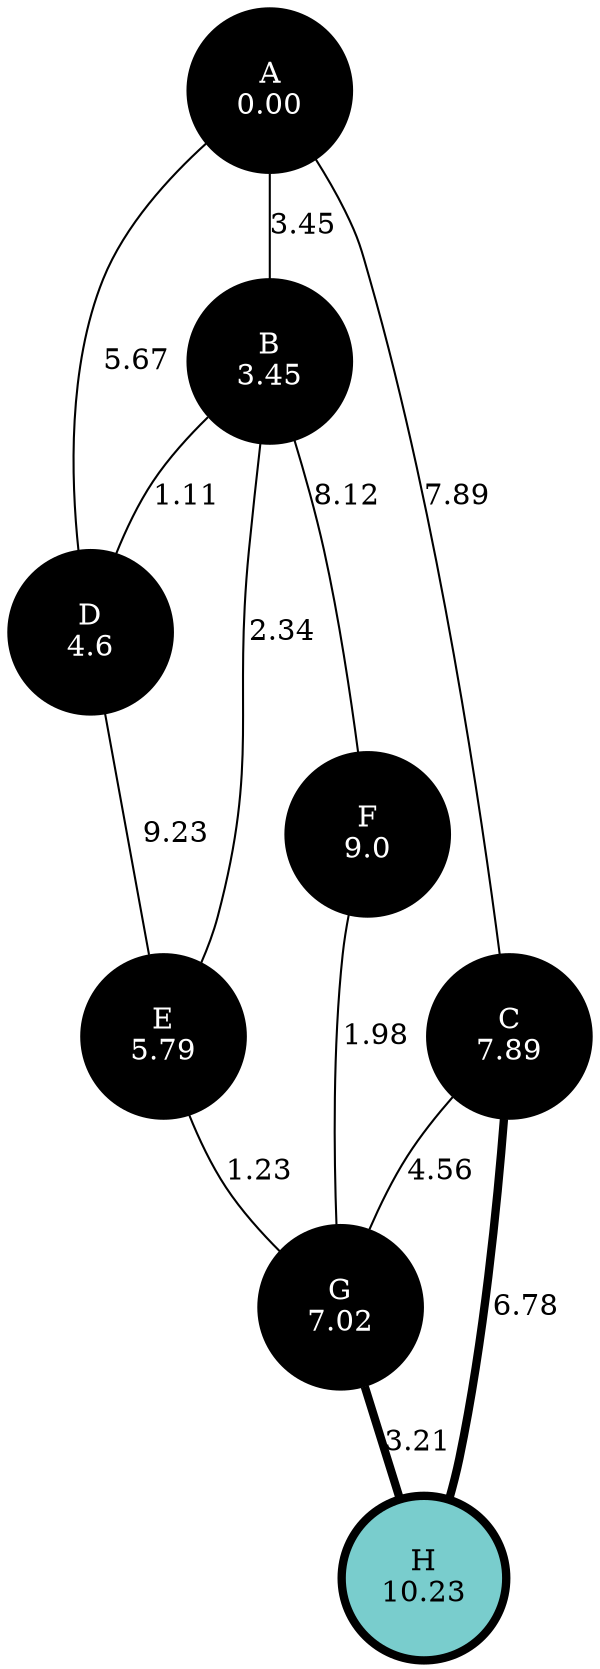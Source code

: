 strict graph  {
A [distance="0.00", fillcolor=black, fontcolor=white, height="1.1", label="A\n0.00", style=filled, width="1.1"];
B [distance="3.45", fillcolor=black, fontcolor=white, height="1.1", label="B\n3.45", style=filled, width="1.1"];
C [distance="7.89", fillcolor=black, fontcolor=white, height="1.1", label="C\n7.89", style=filled, width="1.1"];
D [distance="4.6", fillcolor=black, fontcolor=white, height="1.1", label="D\n4.6", style=filled, width="1.1"];
E [distance="5.79", fillcolor=black, fontcolor=white, height="1.1", label="E\n5.79", style=filled, width="1.1"];
F [distance="9.0", fillcolor=black, fontcolor=white, height="1.1", label="F\n9.0", style=filled, width="1.1"];
G [distance="7.02", fillcolor=black, fontcolor=white, height="1.1", label="G\n7.02", style=filled, width="1.1"];
H [distance="10.23", fillcolor=darkslategray3, height="1.1", label="H\n10.23", penwidth=4, style=filled, width="1.1"];
A -- B  [label="3.45"];
A -- C  [label="7.89"];
A -- D  [label="5.67"];
B -- E  [label="2.34"];
B -- F  [label="8.12"];
B -- D  [label="1.11"];
C -- G  [label="4.56"];
C -- H  [label="6.78", penwidth=4];
D -- E  [label="9.23"];
E -- G  [label="1.23"];
F -- G  [label="1.98"];
G -- H  [label="3.21", penwidth=4];
}

